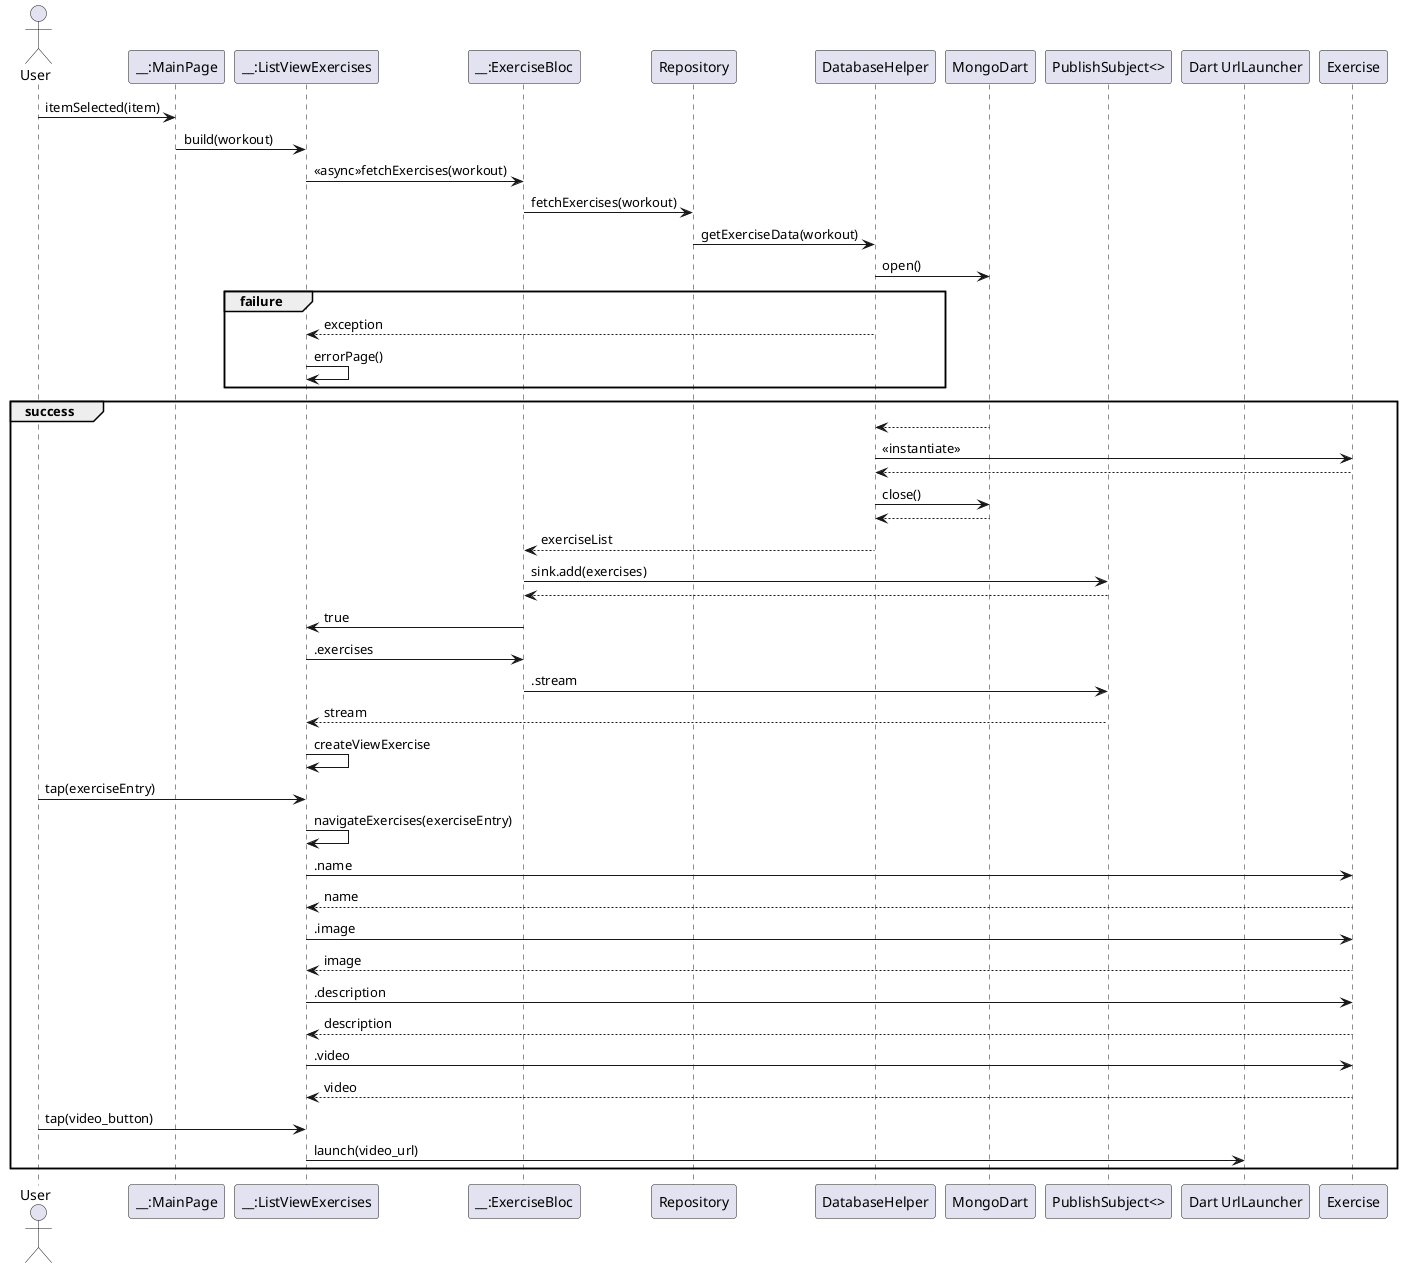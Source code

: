 @startuml
actor "User" as user
participant "__:MainPage" as main
participant "__:ListViewExercises" as view1
participant "__:ExerciseBloc" as bloc
participant "Repository" as repo
participant "DatabaseHelper" as dbh
participant "MongoDart" as mongo
participant "PublishSubject<>" as ps
participant "Dart UrlLauncher" as launcher
participant "Exercise" as exercise


user->main: itemSelected(item)
main->view1:build(workout)
view1->bloc:<<async>>fetchExercises(workout)
bloc->repo:fetchExercises(workout)
repo->dbh:getExerciseData(workout)
dbh->mongo: open()

group failure
view1<--dbh: exception
view1->view1:errorPage()
end
group success
dbh <-- mongo:
dbh->exercise: <<instantiate>>
dbh<--exercise:
dbh->mongo: close()
dbh <-- mongo: 
bloc<--dbh: exerciseList
bloc->ps:sink.add(exercises)
bloc<--ps:
view1<-bloc:true
view1->bloc:.exercises
bloc->ps:.stream
view1<--ps:stream
view1->view1:createViewExercise
user->view1: tap(exerciseEntry)
view1->view1: navigateExercises(exerciseEntry)
view1->exercise: .name
view1<--exercise: name
view1->exercise: .image
view1<--exercise: image
view1->exercise: .description
view1<--exercise: description
view1->exercise: .video
view1<--exercise: video
user->view1:tap(video_button)
view1->launcher:launch(video_url)
end
@enduml
